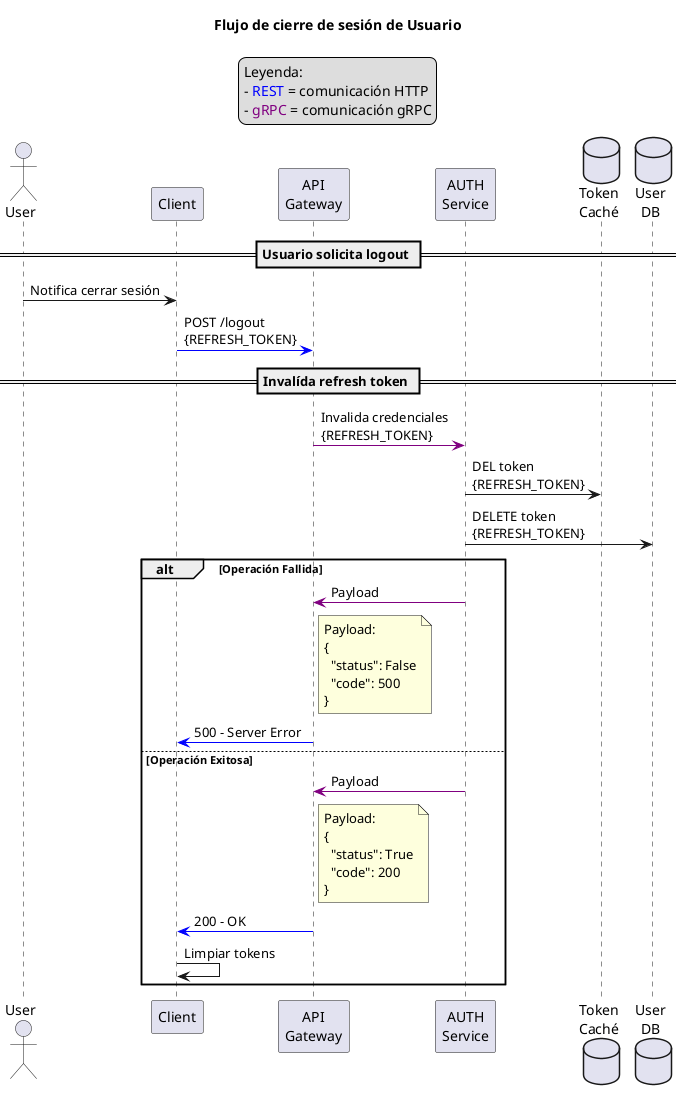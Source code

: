 @startuml

title "Flujo de cierre de sesión de Usuario"

legend top
Leyenda:
- <color:blue>REST</color> = comunicación HTTP
- <color:purple>gRPC</color> = comunicación gRPC
end legend

actor User as user
participant "Client" as client
participant "API\nGateway" as gateway
participant "AUTH\nService" as auth

database "Token\nCaché" as tokenCache
database "User\nDB" as userDB


== Usuario solicita logout ==

user->client: Notifica cerrar sesión
client-[#blue]>gateway: POST /logout\n{REFRESH_TOKEN}


== Invalída refresh token ==

gateway-[#purple]>auth: Invalida credenciales\n{REFRESH_TOKEN}
auth->tokenCache: DEL token\n{REFRESH_TOKEN}
auth->userDB: DELETE token\n{REFRESH_TOKEN}

alt Operación Fallida
  auth-[#purple]>gateway: Payload
  
  note right gateway
    Payload:
    {
      "status": False
      "code": 500
    }
    end note
    
  gateway-[#blue]>client: 500 - Server Error

else Operación Exitosa
  auth-[#purple]>gateway: Payload
  
  note right gateway
    Payload:
    {
      "status": True
      "code": 200
    }
    end note
  
  gateway-[#blue]>client: 200 - OK
  client->client: Limpiar tokens
end

@enduml